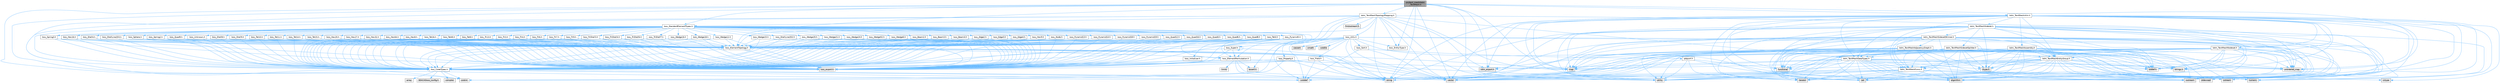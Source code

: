 digraph "src/text_mesh/Iotm_TextMesh.h"
{
 // INTERACTIVE_SVG=YES
 // LATEX_PDF_SIZE
  bgcolor="transparent";
  edge [fontname=Helvetica,fontsize=10,labelfontname=Helvetica,labelfontsize=10];
  node [fontname=Helvetica,fontsize=10,shape=box,height=0.2,width=0.4];
  Node1 [id="Node000001",label="src/text_mesh/Iotm\l_TextMesh.h",height=0.2,width=0.4,color="gray40", fillcolor="grey60", style="filled", fontcolor="black",tooltip=" "];
  Node1 -> Node2 [id="edge1_Node000001_Node000002",color="steelblue1",style="solid",tooltip=" "];
  Node2 [id="Node000002",label="iotm_export.h",height=0.2,width=0.4,color="grey60", fillcolor="#E0E0E0", style="filled",tooltip=" "];
  Node1 -> Node3 [id="edge2_Node000001_Node000003",color="steelblue1",style="solid",tooltip=" "];
  Node3 [id="Node000003",label="Ioss_CodeTypes.h",height=0.2,width=0.4,color="grey40", fillcolor="white", style="filled",URL="$Ioss__CodeTypes_8h.html",tooltip=" "];
  Node3 -> Node4 [id="edge3_Node000003_Node000004",color="steelblue1",style="solid",tooltip=" "];
  Node4 [id="Node000004",label="array",height=0.2,width=0.4,color="grey60", fillcolor="#E0E0E0", style="filled",tooltip=" "];
  Node3 -> Node5 [id="edge4_Node000003_Node000005",color="steelblue1",style="solid",tooltip=" "];
  Node5 [id="Node000005",label="cstddef",height=0.2,width=0.4,color="grey60", fillcolor="#E0E0E0", style="filled",tooltip=" "];
  Node3 -> Node6 [id="edge5_Node000003_Node000006",color="steelblue1",style="solid",tooltip=" "];
  Node6 [id="Node000006",label="cstdint",height=0.2,width=0.4,color="grey60", fillcolor="#E0E0E0", style="filled",tooltip=" "];
  Node3 -> Node7 [id="edge6_Node000003_Node000007",color="steelblue1",style="solid",tooltip=" "];
  Node7 [id="Node000007",label="string",height=0.2,width=0.4,color="grey60", fillcolor="#E0E0E0", style="filled",tooltip=" "];
  Node3 -> Node8 [id="edge7_Node000003_Node000008",color="steelblue1",style="solid",tooltip=" "];
  Node8 [id="Node000008",label="vector",height=0.2,width=0.4,color="grey60", fillcolor="#E0E0E0", style="filled",tooltip=" "];
  Node3 -> Node9 [id="edge8_Node000003_Node000009",color="steelblue1",style="solid",tooltip=" "];
  Node9 [id="Node000009",label="SEACASIoss_config.h",height=0.2,width=0.4,color="grey60", fillcolor="#E0E0E0", style="filled",tooltip=" "];
  Node3 -> Node10 [id="edge9_Node000003_Node000010",color="steelblue1",style="solid",tooltip=" "];
  Node10 [id="Node000010",label="complex",height=0.2,width=0.4,color="grey60", fillcolor="#E0E0E0", style="filled",tooltip=" "];
  Node1 -> Node11 [id="edge10_Node000001_Node000011",color="steelblue1",style="solid",tooltip=" "];
  Node11 [id="Node000011",label="Ioss_EntityType.h",height=0.2,width=0.4,color="grey40", fillcolor="white", style="filled",URL="$Ioss__EntityType_8h.html",tooltip=" "];
  Node1 -> Node5 [id="edge11_Node000001_Node000005",color="steelblue1",style="solid",tooltip=" "];
  Node1 -> Node6 [id="edge12_Node000001_Node000006",color="steelblue1",style="solid",tooltip=" "];
  Node1 -> Node12 [id="edge13_Node000001_Node000012",color="steelblue1",style="solid",tooltip=" "];
  Node12 [id="Node000012",label="map",height=0.2,width=0.4,color="grey60", fillcolor="#E0E0E0", style="filled",tooltip=" "];
  Node1 -> Node7 [id="edge14_Node000001_Node000007",color="steelblue1",style="solid",tooltip=" "];
  Node1 -> Node13 [id="edge15_Node000001_Node000013",color="steelblue1",style="solid",tooltip=" "];
  Node13 [id="Node000013",label="unordered_map",height=0.2,width=0.4,color="grey60", fillcolor="#E0E0E0", style="filled",tooltip=" "];
  Node1 -> Node14 [id="edge16_Node000001_Node000014",color="steelblue1",style="solid",tooltip=" "];
  Node14 [id="Node000014",label="utility",height=0.2,width=0.4,color="grey60", fillcolor="#E0E0E0", style="filled",tooltip=" "];
  Node1 -> Node8 [id="edge17_Node000001_Node000008",color="steelblue1",style="solid",tooltip=" "];
  Node1 -> Node15 [id="edge18_Node000001_Node000015",color="steelblue1",style="solid",tooltip=" "];
  Node15 [id="Node000015",label="Ioss_ElementTopology.h",height=0.2,width=0.4,color="grey40", fillcolor="white", style="filled",URL="$Ioss__ElementTopology_8h.html",tooltip=" "];
  Node15 -> Node16 [id="edge19_Node000015_Node000016",color="steelblue1",style="solid",tooltip=" "];
  Node16 [id="Node000016",label="ioss_export.h",height=0.2,width=0.4,color="grey60", fillcolor="#E0E0E0", style="filled",tooltip=" "];
  Node15 -> Node3 [id="edge20_Node000015_Node000003",color="steelblue1",style="solid",tooltip=" "];
  Node15 -> Node17 [id="edge21_Node000015_Node000017",color="steelblue1",style="solid",tooltip=" "];
  Node17 [id="Node000017",label="Ioss_ElementPermutation.h",height=0.2,width=0.4,color="grey40", fillcolor="white", style="filled",URL="$Ioss__ElementPermutation_8h.html",tooltip=" "];
  Node17 -> Node16 [id="edge22_Node000017_Node000016",color="steelblue1",style="solid",tooltip=" "];
  Node17 -> Node3 [id="edge23_Node000017_Node000003",color="steelblue1",style="solid",tooltip=" "];
  Node17 -> Node18 [id="edge24_Node000017_Node000018",color="steelblue1",style="solid",tooltip=" "];
  Node18 [id="Node000018",label="assert.h",height=0.2,width=0.4,color="grey60", fillcolor="#E0E0E0", style="filled",tooltip=" "];
  Node17 -> Node19 [id="edge25_Node000017_Node000019",color="steelblue1",style="solid",tooltip=" "];
  Node19 [id="Node000019",label="limits",height=0.2,width=0.4,color="grey60", fillcolor="#E0E0E0", style="filled",tooltip=" "];
  Node17 -> Node12 [id="edge26_Node000017_Node000012",color="steelblue1",style="solid",tooltip=" "];
  Node17 -> Node7 [id="edge27_Node000017_Node000007",color="steelblue1",style="solid",tooltip=" "];
  Node17 -> Node8 [id="edge28_Node000017_Node000008",color="steelblue1",style="solid",tooltip=" "];
  Node15 -> Node12 [id="edge29_Node000015_Node000012",color="steelblue1",style="solid",tooltip=" "];
  Node15 -> Node20 [id="edge30_Node000015_Node000020",color="steelblue1",style="solid",tooltip=" "];
  Node20 [id="Node000020",label="set",height=0.2,width=0.4,color="grey60", fillcolor="#E0E0E0", style="filled",tooltip=" "];
  Node15 -> Node7 [id="edge31_Node000015_Node000007",color="steelblue1",style="solid",tooltip=" "];
  Node15 -> Node8 [id="edge32_Node000015_Node000008",color="steelblue1",style="solid",tooltip=" "];
  Node1 -> Node21 [id="edge33_Node000001_Node000021",color="steelblue1",style="solid",tooltip=" "];
  Node21 [id="Node000021",label="Ioss_StandardElementTypes.h",height=0.2,width=0.4,color="grey40", fillcolor="white", style="filled",URL="$Ioss__StandardElementTypes_8h.html",tooltip=" "];
  Node21 -> Node22 [id="edge34_Node000021_Node000022",color="steelblue1",style="solid",tooltip=" "];
  Node22 [id="Node000022",label="Ioss_Beam2.h",height=0.2,width=0.4,color="grey40", fillcolor="white", style="filled",URL="$Ioss__Beam2_8h.html",tooltip=" "];
  Node22 -> Node16 [id="edge35_Node000022_Node000016",color="steelblue1",style="solid",tooltip=" "];
  Node22 -> Node3 [id="edge36_Node000022_Node000003",color="steelblue1",style="solid",tooltip=" "];
  Node22 -> Node15 [id="edge37_Node000022_Node000015",color="steelblue1",style="solid",tooltip=" "];
  Node21 -> Node23 [id="edge38_Node000021_Node000023",color="steelblue1",style="solid",tooltip=" "];
  Node23 [id="Node000023",label="Ioss_Beam3.h",height=0.2,width=0.4,color="grey40", fillcolor="white", style="filled",URL="$Ioss__Beam3_8h.html",tooltip=" "];
  Node23 -> Node16 [id="edge39_Node000023_Node000016",color="steelblue1",style="solid",tooltip=" "];
  Node23 -> Node3 [id="edge40_Node000023_Node000003",color="steelblue1",style="solid",tooltip=" "];
  Node23 -> Node15 [id="edge41_Node000023_Node000015",color="steelblue1",style="solid",tooltip=" "];
  Node21 -> Node24 [id="edge42_Node000021_Node000024",color="steelblue1",style="solid",tooltip=" "];
  Node24 [id="Node000024",label="Ioss_Beam4.h",height=0.2,width=0.4,color="grey40", fillcolor="white", style="filled",URL="$Ioss__Beam4_8h.html",tooltip=" "];
  Node24 -> Node16 [id="edge43_Node000024_Node000016",color="steelblue1",style="solid",tooltip=" "];
  Node24 -> Node3 [id="edge44_Node000024_Node000003",color="steelblue1",style="solid",tooltip=" "];
  Node24 -> Node15 [id="edge45_Node000024_Node000015",color="steelblue1",style="solid",tooltip=" "];
  Node21 -> Node25 [id="edge46_Node000021_Node000025",color="steelblue1",style="solid",tooltip=" "];
  Node25 [id="Node000025",label="Ioss_Edge2.h",height=0.2,width=0.4,color="grey40", fillcolor="white", style="filled",URL="$Ioss__Edge2_8h.html",tooltip=" "];
  Node25 -> Node16 [id="edge47_Node000025_Node000016",color="steelblue1",style="solid",tooltip=" "];
  Node25 -> Node3 [id="edge48_Node000025_Node000003",color="steelblue1",style="solid",tooltip=" "];
  Node25 -> Node15 [id="edge49_Node000025_Node000015",color="steelblue1",style="solid",tooltip=" "];
  Node21 -> Node26 [id="edge50_Node000021_Node000026",color="steelblue1",style="solid",tooltip=" "];
  Node26 [id="Node000026",label="Ioss_Edge3.h",height=0.2,width=0.4,color="grey40", fillcolor="white", style="filled",URL="$Ioss__Edge3_8h.html",tooltip=" "];
  Node26 -> Node16 [id="edge51_Node000026_Node000016",color="steelblue1",style="solid",tooltip=" "];
  Node26 -> Node3 [id="edge52_Node000026_Node000003",color="steelblue1",style="solid",tooltip=" "];
  Node26 -> Node15 [id="edge53_Node000026_Node000015",color="steelblue1",style="solid",tooltip=" "];
  Node21 -> Node27 [id="edge54_Node000021_Node000027",color="steelblue1",style="solid",tooltip=" "];
  Node27 [id="Node000027",label="Ioss_Edge4.h",height=0.2,width=0.4,color="grey40", fillcolor="white", style="filled",URL="$Ioss__Edge4_8h.html",tooltip=" "];
  Node27 -> Node16 [id="edge55_Node000027_Node000016",color="steelblue1",style="solid",tooltip=" "];
  Node27 -> Node3 [id="edge56_Node000027_Node000003",color="steelblue1",style="solid",tooltip=" "];
  Node27 -> Node15 [id="edge57_Node000027_Node000015",color="steelblue1",style="solid",tooltip=" "];
  Node21 -> Node28 [id="edge58_Node000021_Node000028",color="steelblue1",style="solid",tooltip=" "];
  Node28 [id="Node000028",label="Ioss_Hex16.h",height=0.2,width=0.4,color="grey40", fillcolor="white", style="filled",URL="$Ioss__Hex16_8h.html",tooltip=" "];
  Node28 -> Node16 [id="edge59_Node000028_Node000016",color="steelblue1",style="solid",tooltip=" "];
  Node28 -> Node3 [id="edge60_Node000028_Node000003",color="steelblue1",style="solid",tooltip=" "];
  Node28 -> Node15 [id="edge61_Node000028_Node000015",color="steelblue1",style="solid",tooltip=" "];
  Node21 -> Node29 [id="edge62_Node000021_Node000029",color="steelblue1",style="solid",tooltip=" "];
  Node29 [id="Node000029",label="Ioss_Hex20.h",height=0.2,width=0.4,color="grey40", fillcolor="white", style="filled",URL="$Ioss__Hex20_8h.html",tooltip=" "];
  Node29 -> Node16 [id="edge63_Node000029_Node000016",color="steelblue1",style="solid",tooltip=" "];
  Node29 -> Node3 [id="edge64_Node000029_Node000003",color="steelblue1",style="solid",tooltip=" "];
  Node29 -> Node15 [id="edge65_Node000029_Node000015",color="steelblue1",style="solid",tooltip=" "];
  Node21 -> Node30 [id="edge66_Node000021_Node000030",color="steelblue1",style="solid",tooltip=" "];
  Node30 [id="Node000030",label="Ioss_Hex27.h",height=0.2,width=0.4,color="grey40", fillcolor="white", style="filled",URL="$Ioss__Hex27_8h.html",tooltip=" "];
  Node30 -> Node16 [id="edge67_Node000030_Node000016",color="steelblue1",style="solid",tooltip=" "];
  Node30 -> Node3 [id="edge68_Node000030_Node000003",color="steelblue1",style="solid",tooltip=" "];
  Node30 -> Node15 [id="edge69_Node000030_Node000015",color="steelblue1",style="solid",tooltip=" "];
  Node21 -> Node31 [id="edge70_Node000021_Node000031",color="steelblue1",style="solid",tooltip=" "];
  Node31 [id="Node000031",label="Ioss_Hex32.h",height=0.2,width=0.4,color="grey40", fillcolor="white", style="filled",URL="$Ioss__Hex32_8h.html",tooltip=" "];
  Node31 -> Node16 [id="edge71_Node000031_Node000016",color="steelblue1",style="solid",tooltip=" "];
  Node31 -> Node3 [id="edge72_Node000031_Node000003",color="steelblue1",style="solid",tooltip=" "];
  Node31 -> Node15 [id="edge73_Node000031_Node000015",color="steelblue1",style="solid",tooltip=" "];
  Node21 -> Node32 [id="edge74_Node000021_Node000032",color="steelblue1",style="solid",tooltip=" "];
  Node32 [id="Node000032",label="Ioss_Hex64.h",height=0.2,width=0.4,color="grey40", fillcolor="white", style="filled",URL="$Ioss__Hex64_8h.html",tooltip=" "];
  Node32 -> Node16 [id="edge75_Node000032_Node000016",color="steelblue1",style="solid",tooltip=" "];
  Node32 -> Node3 [id="edge76_Node000032_Node000003",color="steelblue1",style="solid",tooltip=" "];
  Node32 -> Node15 [id="edge77_Node000032_Node000015",color="steelblue1",style="solid",tooltip=" "];
  Node21 -> Node33 [id="edge78_Node000021_Node000033",color="steelblue1",style="solid",tooltip=" "];
  Node33 [id="Node000033",label="Ioss_Hex8.h",height=0.2,width=0.4,color="grey40", fillcolor="white", style="filled",URL="$Ioss__Hex8_8h.html",tooltip=" "];
  Node33 -> Node16 [id="edge79_Node000033_Node000016",color="steelblue1",style="solid",tooltip=" "];
  Node33 -> Node3 [id="edge80_Node000033_Node000003",color="steelblue1",style="solid",tooltip=" "];
  Node33 -> Node15 [id="edge81_Node000033_Node000015",color="steelblue1",style="solid",tooltip=" "];
  Node21 -> Node34 [id="edge82_Node000021_Node000034",color="steelblue1",style="solid",tooltip=" "];
  Node34 [id="Node000034",label="Ioss_Hex9.h",height=0.2,width=0.4,color="grey40", fillcolor="white", style="filled",URL="$Ioss__Hex9_8h.html",tooltip=" "];
  Node34 -> Node16 [id="edge83_Node000034_Node000016",color="steelblue1",style="solid",tooltip=" "];
  Node34 -> Node3 [id="edge84_Node000034_Node000003",color="steelblue1",style="solid",tooltip=" "];
  Node34 -> Node15 [id="edge85_Node000034_Node000015",color="steelblue1",style="solid",tooltip=" "];
  Node21 -> Node35 [id="edge86_Node000021_Node000035",color="steelblue1",style="solid",tooltip=" "];
  Node35 [id="Node000035",label="Ioss_Initializer.h",height=0.2,width=0.4,color="grey40", fillcolor="white", style="filled",URL="$Ioss__Initializer_8h.html",tooltip=" "];
  Node35 -> Node16 [id="edge87_Node000035_Node000016",color="steelblue1",style="solid",tooltip=" "];
  Node21 -> Node36 [id="edge88_Node000021_Node000036",color="steelblue1",style="solid",tooltip=" "];
  Node36 [id="Node000036",label="Ioss_Node.h",height=0.2,width=0.4,color="grey40", fillcolor="white", style="filled",URL="$Ioss__Node_8h.html",tooltip=" "];
  Node36 -> Node16 [id="edge89_Node000036_Node000016",color="steelblue1",style="solid",tooltip=" "];
  Node36 -> Node3 [id="edge90_Node000036_Node000003",color="steelblue1",style="solid",tooltip=" "];
  Node36 -> Node15 [id="edge91_Node000036_Node000015",color="steelblue1",style="solid",tooltip=" "];
  Node21 -> Node37 [id="edge92_Node000021_Node000037",color="steelblue1",style="solid",tooltip=" "];
  Node37 [id="Node000037",label="Ioss_Pyramid13.h",height=0.2,width=0.4,color="grey40", fillcolor="white", style="filled",URL="$Ioss__Pyramid13_8h.html",tooltip=" "];
  Node37 -> Node16 [id="edge93_Node000037_Node000016",color="steelblue1",style="solid",tooltip=" "];
  Node37 -> Node3 [id="edge94_Node000037_Node000003",color="steelblue1",style="solid",tooltip=" "];
  Node37 -> Node15 [id="edge95_Node000037_Node000015",color="steelblue1",style="solid",tooltip=" "];
  Node21 -> Node38 [id="edge96_Node000021_Node000038",color="steelblue1",style="solid",tooltip=" "];
  Node38 [id="Node000038",label="Ioss_Pyramid14.h",height=0.2,width=0.4,color="grey40", fillcolor="white", style="filled",URL="$Ioss__Pyramid14_8h.html",tooltip=" "];
  Node38 -> Node16 [id="edge97_Node000038_Node000016",color="steelblue1",style="solid",tooltip=" "];
  Node38 -> Node3 [id="edge98_Node000038_Node000003",color="steelblue1",style="solid",tooltip=" "];
  Node38 -> Node15 [id="edge99_Node000038_Node000015",color="steelblue1",style="solid",tooltip=" "];
  Node21 -> Node39 [id="edge100_Node000021_Node000039",color="steelblue1",style="solid",tooltip=" "];
  Node39 [id="Node000039",label="Ioss_Pyramid18.h",height=0.2,width=0.4,color="grey40", fillcolor="white", style="filled",URL="$Ioss__Pyramid18_8h.html",tooltip=" "];
  Node39 -> Node16 [id="edge101_Node000039_Node000016",color="steelblue1",style="solid",tooltip=" "];
  Node39 -> Node3 [id="edge102_Node000039_Node000003",color="steelblue1",style="solid",tooltip=" "];
  Node39 -> Node15 [id="edge103_Node000039_Node000015",color="steelblue1",style="solid",tooltip=" "];
  Node21 -> Node40 [id="edge104_Node000021_Node000040",color="steelblue1",style="solid",tooltip=" "];
  Node40 [id="Node000040",label="Ioss_Pyramid19.h",height=0.2,width=0.4,color="grey40", fillcolor="white", style="filled",URL="$Ioss__Pyramid19_8h.html",tooltip=" "];
  Node40 -> Node16 [id="edge105_Node000040_Node000016",color="steelblue1",style="solid",tooltip=" "];
  Node40 -> Node3 [id="edge106_Node000040_Node000003",color="steelblue1",style="solid",tooltip=" "];
  Node40 -> Node15 [id="edge107_Node000040_Node000015",color="steelblue1",style="solid",tooltip=" "];
  Node21 -> Node41 [id="edge108_Node000021_Node000041",color="steelblue1",style="solid",tooltip=" "];
  Node41 [id="Node000041",label="Ioss_Pyramid5.h",height=0.2,width=0.4,color="grey40", fillcolor="white", style="filled",URL="$Ioss__Pyramid5_8h.html",tooltip=" "];
  Node41 -> Node16 [id="edge109_Node000041_Node000016",color="steelblue1",style="solid",tooltip=" "];
  Node41 -> Node3 [id="edge110_Node000041_Node000003",color="steelblue1",style="solid",tooltip=" "];
  Node41 -> Node17 [id="edge111_Node000041_Node000017",color="steelblue1",style="solid",tooltip=" "];
  Node41 -> Node15 [id="edge112_Node000041_Node000015",color="steelblue1",style="solid",tooltip=" "];
  Node21 -> Node42 [id="edge113_Node000021_Node000042",color="steelblue1",style="solid",tooltip=" "];
  Node42 [id="Node000042",label="Ioss_Quad12.h",height=0.2,width=0.4,color="grey40", fillcolor="white", style="filled",URL="$Ioss__Quad12_8h.html",tooltip=" "];
  Node42 -> Node16 [id="edge114_Node000042_Node000016",color="steelblue1",style="solid",tooltip=" "];
  Node42 -> Node3 [id="edge115_Node000042_Node000003",color="steelblue1",style="solid",tooltip=" "];
  Node42 -> Node15 [id="edge116_Node000042_Node000015",color="steelblue1",style="solid",tooltip=" "];
  Node21 -> Node43 [id="edge117_Node000021_Node000043",color="steelblue1",style="solid",tooltip=" "];
  Node43 [id="Node000043",label="Ioss_Quad16.h",height=0.2,width=0.4,color="grey40", fillcolor="white", style="filled",URL="$Ioss__Quad16_8h.html",tooltip=" "];
  Node43 -> Node16 [id="edge118_Node000043_Node000016",color="steelblue1",style="solid",tooltip=" "];
  Node43 -> Node3 [id="edge119_Node000043_Node000003",color="steelblue1",style="solid",tooltip=" "];
  Node43 -> Node15 [id="edge120_Node000043_Node000015",color="steelblue1",style="solid",tooltip=" "];
  Node21 -> Node44 [id="edge121_Node000021_Node000044",color="steelblue1",style="solid",tooltip=" "];
  Node44 [id="Node000044",label="Ioss_Quad4.h",height=0.2,width=0.4,color="grey40", fillcolor="white", style="filled",URL="$Ioss__Quad4_8h.html",tooltip=" "];
  Node44 -> Node16 [id="edge122_Node000044_Node000016",color="steelblue1",style="solid",tooltip=" "];
  Node44 -> Node3 [id="edge123_Node000044_Node000003",color="steelblue1",style="solid",tooltip=" "];
  Node44 -> Node15 [id="edge124_Node000044_Node000015",color="steelblue1",style="solid",tooltip=" "];
  Node21 -> Node45 [id="edge125_Node000021_Node000045",color="steelblue1",style="solid",tooltip=" "];
  Node45 [id="Node000045",label="Ioss_Quad6.h",height=0.2,width=0.4,color="grey40", fillcolor="white", style="filled",URL="$Ioss__Quad6_8h.html",tooltip=" "];
  Node45 -> Node16 [id="edge126_Node000045_Node000016",color="steelblue1",style="solid",tooltip=" "];
  Node45 -> Node3 [id="edge127_Node000045_Node000003",color="steelblue1",style="solid",tooltip=" "];
  Node45 -> Node15 [id="edge128_Node000045_Node000015",color="steelblue1",style="solid",tooltip=" "];
  Node21 -> Node46 [id="edge129_Node000021_Node000046",color="steelblue1",style="solid",tooltip=" "];
  Node46 [id="Node000046",label="Ioss_Quad8.h",height=0.2,width=0.4,color="grey40", fillcolor="white", style="filled",URL="$Ioss__Quad8_8h.html",tooltip=" "];
  Node46 -> Node16 [id="edge130_Node000046_Node000016",color="steelblue1",style="solid",tooltip=" "];
  Node46 -> Node3 [id="edge131_Node000046_Node000003",color="steelblue1",style="solid",tooltip=" "];
  Node46 -> Node15 [id="edge132_Node000046_Node000015",color="steelblue1",style="solid",tooltip=" "];
  Node21 -> Node47 [id="edge133_Node000021_Node000047",color="steelblue1",style="solid",tooltip=" "];
  Node47 [id="Node000047",label="Ioss_Quad9.h",height=0.2,width=0.4,color="grey40", fillcolor="white", style="filled",URL="$Ioss__Quad9_8h.html",tooltip=" "];
  Node47 -> Node16 [id="edge134_Node000047_Node000016",color="steelblue1",style="solid",tooltip=" "];
  Node47 -> Node3 [id="edge135_Node000047_Node000003",color="steelblue1",style="solid",tooltip=" "];
  Node47 -> Node15 [id="edge136_Node000047_Node000015",color="steelblue1",style="solid",tooltip=" "];
  Node21 -> Node48 [id="edge137_Node000021_Node000048",color="steelblue1",style="solid",tooltip=" "];
  Node48 [id="Node000048",label="Ioss_Shell4.h",height=0.2,width=0.4,color="grey40", fillcolor="white", style="filled",URL="$Ioss__Shell4_8h.html",tooltip=" "];
  Node48 -> Node16 [id="edge138_Node000048_Node000016",color="steelblue1",style="solid",tooltip=" "];
  Node48 -> Node3 [id="edge139_Node000048_Node000003",color="steelblue1",style="solid",tooltip=" "];
  Node48 -> Node15 [id="edge140_Node000048_Node000015",color="steelblue1",style="solid",tooltip=" "];
  Node21 -> Node49 [id="edge141_Node000021_Node000049",color="steelblue1",style="solid",tooltip=" "];
  Node49 [id="Node000049",label="Ioss_Shell8.h",height=0.2,width=0.4,color="grey40", fillcolor="white", style="filled",URL="$Ioss__Shell8_8h.html",tooltip=" "];
  Node49 -> Node16 [id="edge142_Node000049_Node000016",color="steelblue1",style="solid",tooltip=" "];
  Node49 -> Node3 [id="edge143_Node000049_Node000003",color="steelblue1",style="solid",tooltip=" "];
  Node49 -> Node15 [id="edge144_Node000049_Node000015",color="steelblue1",style="solid",tooltip=" "];
  Node21 -> Node50 [id="edge145_Node000021_Node000050",color="steelblue1",style="solid",tooltip=" "];
  Node50 [id="Node000050",label="Ioss_Shell9.h",height=0.2,width=0.4,color="grey40", fillcolor="white", style="filled",URL="$Ioss__Shell9_8h.html",tooltip=" "];
  Node50 -> Node16 [id="edge146_Node000050_Node000016",color="steelblue1",style="solid",tooltip=" "];
  Node50 -> Node3 [id="edge147_Node000050_Node000003",color="steelblue1",style="solid",tooltip=" "];
  Node50 -> Node15 [id="edge148_Node000050_Node000015",color="steelblue1",style="solid",tooltip=" "];
  Node21 -> Node51 [id="edge149_Node000021_Node000051",color="steelblue1",style="solid",tooltip=" "];
  Node51 [id="Node000051",label="Ioss_ShellLine2D2.h",height=0.2,width=0.4,color="grey40", fillcolor="white", style="filled",URL="$Ioss__ShellLine2D2_8h.html",tooltip=" "];
  Node51 -> Node16 [id="edge150_Node000051_Node000016",color="steelblue1",style="solid",tooltip=" "];
  Node51 -> Node3 [id="edge151_Node000051_Node000003",color="steelblue1",style="solid",tooltip=" "];
  Node51 -> Node15 [id="edge152_Node000051_Node000015",color="steelblue1",style="solid",tooltip=" "];
  Node21 -> Node52 [id="edge153_Node000021_Node000052",color="steelblue1",style="solid",tooltip=" "];
  Node52 [id="Node000052",label="Ioss_ShellLine2D3.h",height=0.2,width=0.4,color="grey40", fillcolor="white", style="filled",URL="$Ioss__ShellLine2D3_8h.html",tooltip=" "];
  Node52 -> Node16 [id="edge154_Node000052_Node000016",color="steelblue1",style="solid",tooltip=" "];
  Node52 -> Node3 [id="edge155_Node000052_Node000003",color="steelblue1",style="solid",tooltip=" "];
  Node52 -> Node15 [id="edge156_Node000052_Node000015",color="steelblue1",style="solid",tooltip=" "];
  Node21 -> Node53 [id="edge157_Node000021_Node000053",color="steelblue1",style="solid",tooltip=" "];
  Node53 [id="Node000053",label="Ioss_Sphere.h",height=0.2,width=0.4,color="grey40", fillcolor="white", style="filled",URL="$Ioss__Sphere_8h.html",tooltip=" "];
  Node53 -> Node16 [id="edge158_Node000053_Node000016",color="steelblue1",style="solid",tooltip=" "];
  Node53 -> Node3 [id="edge159_Node000053_Node000003",color="steelblue1",style="solid",tooltip=" "];
  Node53 -> Node15 [id="edge160_Node000053_Node000015",color="steelblue1",style="solid",tooltip=" "];
  Node21 -> Node54 [id="edge161_Node000021_Node000054",color="steelblue1",style="solid",tooltip=" "];
  Node54 [id="Node000054",label="Ioss_Spring2.h",height=0.2,width=0.4,color="grey40", fillcolor="white", style="filled",URL="$Ioss__Spring2_8h.html",tooltip=" "];
  Node54 -> Node16 [id="edge162_Node000054_Node000016",color="steelblue1",style="solid",tooltip=" "];
  Node54 -> Node3 [id="edge163_Node000054_Node000003",color="steelblue1",style="solid",tooltip=" "];
  Node54 -> Node15 [id="edge164_Node000054_Node000015",color="steelblue1",style="solid",tooltip=" "];
  Node21 -> Node55 [id="edge165_Node000021_Node000055",color="steelblue1",style="solid",tooltip=" "];
  Node55 [id="Node000055",label="Ioss_Spring3.h",height=0.2,width=0.4,color="grey40", fillcolor="white", style="filled",URL="$Ioss__Spring3_8h.html",tooltip=" "];
  Node55 -> Node16 [id="edge166_Node000055_Node000016",color="steelblue1",style="solid",tooltip=" "];
  Node55 -> Node3 [id="edge167_Node000055_Node000003",color="steelblue1",style="solid",tooltip=" "];
  Node55 -> Node15 [id="edge168_Node000055_Node000015",color="steelblue1",style="solid",tooltip=" "];
  Node21 -> Node56 [id="edge169_Node000021_Node000056",color="steelblue1",style="solid",tooltip=" "];
  Node56 [id="Node000056",label="Ioss_Super.h",height=0.2,width=0.4,color="grey40", fillcolor="white", style="filled",URL="$Ioss__Super_8h.html",tooltip=" "];
  Node56 -> Node16 [id="edge170_Node000056_Node000016",color="steelblue1",style="solid",tooltip=" "];
  Node56 -> Node56 [id="edge171_Node000056_Node000056",color="steelblue1",style="solid",tooltip=" "];
  Node56 -> Node3 [id="edge172_Node000056_Node000003",color="steelblue1",style="solid",tooltip=" "];
  Node56 -> Node17 [id="edge173_Node000056_Node000017",color="steelblue1",style="solid",tooltip=" "];
  Node56 -> Node7 [id="edge174_Node000056_Node000007",color="steelblue1",style="solid",tooltip=" "];
  Node21 -> Node57 [id="edge175_Node000021_Node000057",color="steelblue1",style="solid",tooltip=" "];
  Node57 [id="Node000057",label="Ioss_Tet10.h",height=0.2,width=0.4,color="grey40", fillcolor="white", style="filled",URL="$Ioss__Tet10_8h.html",tooltip=" "];
  Node57 -> Node16 [id="edge176_Node000057_Node000016",color="steelblue1",style="solid",tooltip=" "];
  Node57 -> Node3 [id="edge177_Node000057_Node000003",color="steelblue1",style="solid",tooltip=" "];
  Node57 -> Node15 [id="edge178_Node000057_Node000015",color="steelblue1",style="solid",tooltip=" "];
  Node21 -> Node58 [id="edge179_Node000021_Node000058",color="steelblue1",style="solid",tooltip=" "];
  Node58 [id="Node000058",label="Ioss_Tet11.h",height=0.2,width=0.4,color="grey40", fillcolor="white", style="filled",URL="$Ioss__Tet11_8h.html",tooltip=" "];
  Node58 -> Node16 [id="edge180_Node000058_Node000016",color="steelblue1",style="solid",tooltip=" "];
  Node58 -> Node3 [id="edge181_Node000058_Node000003",color="steelblue1",style="solid",tooltip=" "];
  Node58 -> Node15 [id="edge182_Node000058_Node000015",color="steelblue1",style="solid",tooltip=" "];
  Node21 -> Node59 [id="edge183_Node000021_Node000059",color="steelblue1",style="solid",tooltip=" "];
  Node59 [id="Node000059",label="Ioss_Tet14.h",height=0.2,width=0.4,color="grey40", fillcolor="white", style="filled",URL="$Ioss__Tet14_8h.html",tooltip=" "];
  Node59 -> Node16 [id="edge184_Node000059_Node000016",color="steelblue1",style="solid",tooltip=" "];
  Node59 -> Node3 [id="edge185_Node000059_Node000003",color="steelblue1",style="solid",tooltip=" "];
  Node59 -> Node15 [id="edge186_Node000059_Node000015",color="steelblue1",style="solid",tooltip=" "];
  Node21 -> Node60 [id="edge187_Node000021_Node000060",color="steelblue1",style="solid",tooltip=" "];
  Node60 [id="Node000060",label="Ioss_Tet15.h",height=0.2,width=0.4,color="grey40", fillcolor="white", style="filled",URL="$Ioss__Tet15_8h.html",tooltip=" "];
  Node60 -> Node16 [id="edge188_Node000060_Node000016",color="steelblue1",style="solid",tooltip=" "];
  Node60 -> Node3 [id="edge189_Node000060_Node000003",color="steelblue1",style="solid",tooltip=" "];
  Node60 -> Node15 [id="edge190_Node000060_Node000015",color="steelblue1",style="solid",tooltip=" "];
  Node21 -> Node61 [id="edge191_Node000021_Node000061",color="steelblue1",style="solid",tooltip=" "];
  Node61 [id="Node000061",label="Ioss_Tet16.h",height=0.2,width=0.4,color="grey40", fillcolor="white", style="filled",URL="$Ioss__Tet16_8h.html",tooltip=" "];
  Node61 -> Node16 [id="edge192_Node000061_Node000016",color="steelblue1",style="solid",tooltip=" "];
  Node61 -> Node3 [id="edge193_Node000061_Node000003",color="steelblue1",style="solid",tooltip=" "];
  Node61 -> Node15 [id="edge194_Node000061_Node000015",color="steelblue1",style="solid",tooltip=" "];
  Node21 -> Node62 [id="edge195_Node000021_Node000062",color="steelblue1",style="solid",tooltip=" "];
  Node62 [id="Node000062",label="Ioss_Tet4.h",height=0.2,width=0.4,color="grey40", fillcolor="white", style="filled",URL="$Ioss__Tet4_8h.html",tooltip=" "];
  Node62 -> Node16 [id="edge196_Node000062_Node000016",color="steelblue1",style="solid",tooltip=" "];
  Node62 -> Node3 [id="edge197_Node000062_Node000003",color="steelblue1",style="solid",tooltip=" "];
  Node62 -> Node17 [id="edge198_Node000062_Node000017",color="steelblue1",style="solid",tooltip=" "];
  Node62 -> Node15 [id="edge199_Node000062_Node000015",color="steelblue1",style="solid",tooltip=" "];
  Node21 -> Node63 [id="edge200_Node000021_Node000063",color="steelblue1",style="solid",tooltip=" "];
  Node63 [id="Node000063",label="Ioss_Tet40.h",height=0.2,width=0.4,color="grey40", fillcolor="white", style="filled",URL="$Ioss__Tet40_8h.html",tooltip=" "];
  Node63 -> Node16 [id="edge201_Node000063_Node000016",color="steelblue1",style="solid",tooltip=" "];
  Node63 -> Node3 [id="edge202_Node000063_Node000003",color="steelblue1",style="solid",tooltip=" "];
  Node63 -> Node15 [id="edge203_Node000063_Node000015",color="steelblue1",style="solid",tooltip=" "];
  Node21 -> Node64 [id="edge204_Node000021_Node000064",color="steelblue1",style="solid",tooltip=" "];
  Node64 [id="Node000064",label="Ioss_Tet8.h",height=0.2,width=0.4,color="grey40", fillcolor="white", style="filled",URL="$Ioss__Tet8_8h.html",tooltip=" "];
  Node64 -> Node16 [id="edge205_Node000064_Node000016",color="steelblue1",style="solid",tooltip=" "];
  Node64 -> Node3 [id="edge206_Node000064_Node000003",color="steelblue1",style="solid",tooltip=" "];
  Node64 -> Node15 [id="edge207_Node000064_Node000015",color="steelblue1",style="solid",tooltip=" "];
  Node21 -> Node65 [id="edge208_Node000021_Node000065",color="steelblue1",style="solid",tooltip=" "];
  Node65 [id="Node000065",label="Ioss_Tri13.h",height=0.2,width=0.4,color="grey40", fillcolor="white", style="filled",URL="$Ioss__Tri13_8h.html",tooltip=" "];
  Node65 -> Node16 [id="edge209_Node000065_Node000016",color="steelblue1",style="solid",tooltip=" "];
  Node65 -> Node3 [id="edge210_Node000065_Node000003",color="steelblue1",style="solid",tooltip=" "];
  Node65 -> Node15 [id="edge211_Node000065_Node000015",color="steelblue1",style="solid",tooltip=" "];
  Node21 -> Node66 [id="edge212_Node000021_Node000066",color="steelblue1",style="solid",tooltip=" "];
  Node66 [id="Node000066",label="Ioss_Tri3.h",height=0.2,width=0.4,color="grey40", fillcolor="white", style="filled",URL="$Ioss__Tri3_8h.html",tooltip=" "];
  Node66 -> Node16 [id="edge213_Node000066_Node000016",color="steelblue1",style="solid",tooltip=" "];
  Node66 -> Node3 [id="edge214_Node000066_Node000003",color="steelblue1",style="solid",tooltip=" "];
  Node66 -> Node15 [id="edge215_Node000066_Node000015",color="steelblue1",style="solid",tooltip=" "];
  Node21 -> Node67 [id="edge216_Node000021_Node000067",color="steelblue1",style="solid",tooltip=" "];
  Node67 [id="Node000067",label="Ioss_Tri4.h",height=0.2,width=0.4,color="grey40", fillcolor="white", style="filled",URL="$Ioss__Tri4_8h.html",tooltip=" "];
  Node67 -> Node16 [id="edge217_Node000067_Node000016",color="steelblue1",style="solid",tooltip=" "];
  Node67 -> Node3 [id="edge218_Node000067_Node000003",color="steelblue1",style="solid",tooltip=" "];
  Node67 -> Node15 [id="edge219_Node000067_Node000015",color="steelblue1",style="solid",tooltip=" "];
  Node21 -> Node68 [id="edge220_Node000021_Node000068",color="steelblue1",style="solid",tooltip=" "];
  Node68 [id="Node000068",label="Ioss_Tri6.h",height=0.2,width=0.4,color="grey40", fillcolor="white", style="filled",URL="$Ioss__Tri6_8h.html",tooltip=" "];
  Node68 -> Node16 [id="edge221_Node000068_Node000016",color="steelblue1",style="solid",tooltip=" "];
  Node68 -> Node3 [id="edge222_Node000068_Node000003",color="steelblue1",style="solid",tooltip=" "];
  Node68 -> Node15 [id="edge223_Node000068_Node000015",color="steelblue1",style="solid",tooltip=" "];
  Node21 -> Node69 [id="edge224_Node000021_Node000069",color="steelblue1",style="solid",tooltip=" "];
  Node69 [id="Node000069",label="Ioss_Tri7.h",height=0.2,width=0.4,color="grey40", fillcolor="white", style="filled",URL="$Ioss__Tri7_8h.html",tooltip=" "];
  Node69 -> Node16 [id="edge225_Node000069_Node000016",color="steelblue1",style="solid",tooltip=" "];
  Node69 -> Node3 [id="edge226_Node000069_Node000003",color="steelblue1",style="solid",tooltip=" "];
  Node69 -> Node15 [id="edge227_Node000069_Node000015",color="steelblue1",style="solid",tooltip=" "];
  Node21 -> Node70 [id="edge228_Node000021_Node000070",color="steelblue1",style="solid",tooltip=" "];
  Node70 [id="Node000070",label="Ioss_Tri9.h",height=0.2,width=0.4,color="grey40", fillcolor="white", style="filled",URL="$Ioss__Tri9_8h.html",tooltip=" "];
  Node70 -> Node16 [id="edge229_Node000070_Node000016",color="steelblue1",style="solid",tooltip=" "];
  Node70 -> Node3 [id="edge230_Node000070_Node000003",color="steelblue1",style="solid",tooltip=" "];
  Node70 -> Node15 [id="edge231_Node000070_Node000015",color="steelblue1",style="solid",tooltip=" "];
  Node21 -> Node71 [id="edge232_Node000021_Node000071",color="steelblue1",style="solid",tooltip=" "];
  Node71 [id="Node000071",label="Ioss_TriShell3.h",height=0.2,width=0.4,color="grey40", fillcolor="white", style="filled",URL="$Ioss__TriShell3_8h.html",tooltip=" "];
  Node71 -> Node16 [id="edge233_Node000071_Node000016",color="steelblue1",style="solid",tooltip=" "];
  Node71 -> Node3 [id="edge234_Node000071_Node000003",color="steelblue1",style="solid",tooltip=" "];
  Node71 -> Node15 [id="edge235_Node000071_Node000015",color="steelblue1",style="solid",tooltip=" "];
  Node21 -> Node72 [id="edge236_Node000021_Node000072",color="steelblue1",style="solid",tooltip=" "];
  Node72 [id="Node000072",label="Ioss_TriShell4.h",height=0.2,width=0.4,color="grey40", fillcolor="white", style="filled",URL="$Ioss__TriShell4_8h.html",tooltip=" "];
  Node72 -> Node16 [id="edge237_Node000072_Node000016",color="steelblue1",style="solid",tooltip=" "];
  Node72 -> Node3 [id="edge238_Node000072_Node000003",color="steelblue1",style="solid",tooltip=" "];
  Node72 -> Node15 [id="edge239_Node000072_Node000015",color="steelblue1",style="solid",tooltip=" "];
  Node21 -> Node73 [id="edge240_Node000021_Node000073",color="steelblue1",style="solid",tooltip=" "];
  Node73 [id="Node000073",label="Ioss_TriShell6.h",height=0.2,width=0.4,color="grey40", fillcolor="white", style="filled",URL="$Ioss__TriShell6_8h.html",tooltip=" "];
  Node73 -> Node16 [id="edge241_Node000073_Node000016",color="steelblue1",style="solid",tooltip=" "];
  Node73 -> Node3 [id="edge242_Node000073_Node000003",color="steelblue1",style="solid",tooltip=" "];
  Node73 -> Node15 [id="edge243_Node000073_Node000015",color="steelblue1",style="solid",tooltip=" "];
  Node21 -> Node74 [id="edge244_Node000021_Node000074",color="steelblue1",style="solid",tooltip=" "];
  Node74 [id="Node000074",label="Ioss_TriShell7.h",height=0.2,width=0.4,color="grey40", fillcolor="white", style="filled",URL="$Ioss__TriShell7_8h.html",tooltip=" "];
  Node74 -> Node16 [id="edge245_Node000074_Node000016",color="steelblue1",style="solid",tooltip=" "];
  Node74 -> Node3 [id="edge246_Node000074_Node000003",color="steelblue1",style="solid",tooltip=" "];
  Node74 -> Node15 [id="edge247_Node000074_Node000015",color="steelblue1",style="solid",tooltip=" "];
  Node21 -> Node75 [id="edge248_Node000021_Node000075",color="steelblue1",style="solid",tooltip=" "];
  Node75 [id="Node000075",label="Ioss_Unknown.h",height=0.2,width=0.4,color="grey40", fillcolor="white", style="filled",URL="$Ioss__Unknown_8h.html",tooltip=" "];
  Node75 -> Node16 [id="edge249_Node000075_Node000016",color="steelblue1",style="solid",tooltip=" "];
  Node75 -> Node3 [id="edge250_Node000075_Node000003",color="steelblue1",style="solid",tooltip=" "];
  Node75 -> Node15 [id="edge251_Node000075_Node000015",color="steelblue1",style="solid",tooltip=" "];
  Node21 -> Node76 [id="edge252_Node000021_Node000076",color="steelblue1",style="solid",tooltip=" "];
  Node76 [id="Node000076",label="Ioss_Wedge12.h",height=0.2,width=0.4,color="grey40", fillcolor="white", style="filled",URL="$Ioss__Wedge12_8h.html",tooltip=" "];
  Node76 -> Node16 [id="edge253_Node000076_Node000016",color="steelblue1",style="solid",tooltip=" "];
  Node76 -> Node3 [id="edge254_Node000076_Node000003",color="steelblue1",style="solid",tooltip=" "];
  Node76 -> Node15 [id="edge255_Node000076_Node000015",color="steelblue1",style="solid",tooltip=" "];
  Node21 -> Node77 [id="edge256_Node000021_Node000077",color="steelblue1",style="solid",tooltip=" "];
  Node77 [id="Node000077",label="Ioss_Wedge15.h",height=0.2,width=0.4,color="grey40", fillcolor="white", style="filled",URL="$Ioss__Wedge15_8h.html",tooltip=" "];
  Node77 -> Node16 [id="edge257_Node000077_Node000016",color="steelblue1",style="solid",tooltip=" "];
  Node77 -> Node3 [id="edge258_Node000077_Node000003",color="steelblue1",style="solid",tooltip=" "];
  Node77 -> Node15 [id="edge259_Node000077_Node000015",color="steelblue1",style="solid",tooltip=" "];
  Node21 -> Node78 [id="edge260_Node000021_Node000078",color="steelblue1",style="solid",tooltip=" "];
  Node78 [id="Node000078",label="Ioss_Wedge16.h",height=0.2,width=0.4,color="grey40", fillcolor="white", style="filled",URL="$Ioss__Wedge16_8h.html",tooltip=" "];
  Node78 -> Node16 [id="edge261_Node000078_Node000016",color="steelblue1",style="solid",tooltip=" "];
  Node78 -> Node3 [id="edge262_Node000078_Node000003",color="steelblue1",style="solid",tooltip=" "];
  Node78 -> Node15 [id="edge263_Node000078_Node000015",color="steelblue1",style="solid",tooltip=" "];
  Node21 -> Node79 [id="edge264_Node000021_Node000079",color="steelblue1",style="solid",tooltip=" "];
  Node79 [id="Node000079",label="Ioss_Wedge18.h",height=0.2,width=0.4,color="grey40", fillcolor="white", style="filled",URL="$Ioss__Wedge18_8h.html",tooltip=" "];
  Node79 -> Node16 [id="edge265_Node000079_Node000016",color="steelblue1",style="solid",tooltip=" "];
  Node79 -> Node3 [id="edge266_Node000079_Node000003",color="steelblue1",style="solid",tooltip=" "];
  Node79 -> Node15 [id="edge267_Node000079_Node000015",color="steelblue1",style="solid",tooltip=" "];
  Node21 -> Node80 [id="edge268_Node000021_Node000080",color="steelblue1",style="solid",tooltip=" "];
  Node80 [id="Node000080",label="Ioss_Wedge20.h",height=0.2,width=0.4,color="grey40", fillcolor="white", style="filled",URL="$Ioss__Wedge20_8h.html",tooltip=" "];
  Node80 -> Node16 [id="edge269_Node000080_Node000016",color="steelblue1",style="solid",tooltip=" "];
  Node80 -> Node3 [id="edge270_Node000080_Node000003",color="steelblue1",style="solid",tooltip=" "];
  Node80 -> Node15 [id="edge271_Node000080_Node000015",color="steelblue1",style="solid",tooltip=" "];
  Node21 -> Node81 [id="edge272_Node000021_Node000081",color="steelblue1",style="solid",tooltip=" "];
  Node81 [id="Node000081",label="Ioss_Wedge21.h",height=0.2,width=0.4,color="grey40", fillcolor="white", style="filled",URL="$Ioss__Wedge21_8h.html",tooltip=" "];
  Node81 -> Node16 [id="edge273_Node000081_Node000016",color="steelblue1",style="solid",tooltip=" "];
  Node81 -> Node3 [id="edge274_Node000081_Node000003",color="steelblue1",style="solid",tooltip=" "];
  Node81 -> Node15 [id="edge275_Node000081_Node000015",color="steelblue1",style="solid",tooltip=" "];
  Node21 -> Node82 [id="edge276_Node000021_Node000082",color="steelblue1",style="solid",tooltip=" "];
  Node82 [id="Node000082",label="Ioss_Wedge24.h",height=0.2,width=0.4,color="grey40", fillcolor="white", style="filled",URL="$Ioss__Wedge24_8h.html",tooltip=" "];
  Node82 -> Node16 [id="edge277_Node000082_Node000016",color="steelblue1",style="solid",tooltip=" "];
  Node82 -> Node3 [id="edge278_Node000082_Node000003",color="steelblue1",style="solid",tooltip=" "];
  Node82 -> Node15 [id="edge279_Node000082_Node000015",color="steelblue1",style="solid",tooltip=" "];
  Node21 -> Node83 [id="edge280_Node000021_Node000083",color="steelblue1",style="solid",tooltip=" "];
  Node83 [id="Node000083",label="Ioss_Wedge52.h",height=0.2,width=0.4,color="grey40", fillcolor="white", style="filled",URL="$Ioss__Wedge52_8h.html",tooltip=" "];
  Node83 -> Node16 [id="edge281_Node000083_Node000016",color="steelblue1",style="solid",tooltip=" "];
  Node83 -> Node3 [id="edge282_Node000083_Node000003",color="steelblue1",style="solid",tooltip=" "];
  Node83 -> Node15 [id="edge283_Node000083_Node000015",color="steelblue1",style="solid",tooltip=" "];
  Node21 -> Node84 [id="edge284_Node000021_Node000084",color="steelblue1",style="solid",tooltip=" "];
  Node84 [id="Node000084",label="Ioss_Wedge6.h",height=0.2,width=0.4,color="grey40", fillcolor="white", style="filled",URL="$Ioss__Wedge6_8h.html",tooltip=" "];
  Node84 -> Node16 [id="edge285_Node000084_Node000016",color="steelblue1",style="solid",tooltip=" "];
  Node84 -> Node3 [id="edge286_Node000084_Node000003",color="steelblue1",style="solid",tooltip=" "];
  Node84 -> Node15 [id="edge287_Node000084_Node000015",color="steelblue1",style="solid",tooltip=" "];
  Node1 -> Node85 [id="edge288_Node000001_Node000085",color="steelblue1",style="solid",tooltip=" "];
  Node85 [id="Node000085",label="Iotm_TextMeshTopologyMapping.h",height=0.2,width=0.4,color="grey40", fillcolor="white", style="filled",URL="$Iotm__TextMeshTopologyMapping_8h.html",tooltip=" "];
  Node85 -> Node2 [id="edge289_Node000085_Node000002",color="steelblue1",style="solid",tooltip=" "];
  Node85 -> Node3 [id="edge290_Node000085_Node000003",color="steelblue1",style="solid",tooltip=" "];
  Node85 -> Node11 [id="edge291_Node000085_Node000011",color="steelblue1",style="solid",tooltip=" "];
  Node85 -> Node5 [id="edge292_Node000085_Node000005",color="steelblue1",style="solid",tooltip=" "];
  Node85 -> Node6 [id="edge293_Node000085_Node000006",color="steelblue1",style="solid",tooltip=" "];
  Node85 -> Node12 [id="edge294_Node000085_Node000012",color="steelblue1",style="solid",tooltip=" "];
  Node85 -> Node7 [id="edge295_Node000085_Node000007",color="steelblue1",style="solid",tooltip=" "];
  Node85 -> Node13 [id="edge296_Node000085_Node000013",color="steelblue1",style="solid",tooltip=" "];
  Node85 -> Node14 [id="edge297_Node000085_Node000014",color="steelblue1",style="solid",tooltip=" "];
  Node85 -> Node8 [id="edge298_Node000085_Node000008",color="steelblue1",style="solid",tooltip=" "];
  Node85 -> Node18 [id="edge299_Node000085_Node000018",color="steelblue1",style="solid",tooltip=" "];
  Node85 -> Node86 [id="edge300_Node000085_Node000086",color="steelblue1",style="solid",tooltip=" "];
  Node86 [id="Node000086",label="fmt/ostream.h",height=0.2,width=0.4,color="grey60", fillcolor="#E0E0E0", style="filled",tooltip=" "];
  Node85 -> Node17 [id="edge301_Node000085_Node000017",color="steelblue1",style="solid",tooltip=" "];
  Node85 -> Node15 [id="edge302_Node000085_Node000015",color="steelblue1",style="solid",tooltip=" "];
  Node85 -> Node21 [id="edge303_Node000085_Node000021",color="steelblue1",style="solid",tooltip=" "];
  Node85 -> Node87 [id="edge304_Node000085_Node000087",color="steelblue1",style="solid",tooltip=" "];
  Node87 [id="Node000087",label="Ioss_Utils.h",height=0.2,width=0.4,color="grey40", fillcolor="white", style="filled",URL="$Ioss__Utils_8h.html",tooltip=" "];
  Node87 -> Node16 [id="edge305_Node000087_Node000016",color="steelblue1",style="solid",tooltip=" "];
  Node87 -> Node3 [id="edge306_Node000087_Node000003",color="steelblue1",style="solid",tooltip=" "];
  Node87 -> Node15 [id="edge307_Node000087_Node000015",color="steelblue1",style="solid",tooltip=" "];
  Node87 -> Node11 [id="edge308_Node000087_Node000011",color="steelblue1",style="solid",tooltip=" "];
  Node87 -> Node88 [id="edge309_Node000087_Node000088",color="steelblue1",style="solid",tooltip=" "];
  Node88 [id="Node000088",label="Ioss_Field.h",height=0.2,width=0.4,color="grey40", fillcolor="white", style="filled",URL="$Ioss__Field_8h.html",tooltip=" "];
  Node88 -> Node16 [id="edge310_Node000088_Node000016",color="steelblue1",style="solid",tooltip=" "];
  Node88 -> Node3 [id="edge311_Node000088_Node000003",color="steelblue1",style="solid",tooltip=" "];
  Node88 -> Node5 [id="edge312_Node000088_Node000005",color="steelblue1",style="solid",tooltip=" "];
  Node88 -> Node7 [id="edge313_Node000088_Node000007",color="steelblue1",style="solid",tooltip=" "];
  Node88 -> Node8 [id="edge314_Node000088_Node000008",color="steelblue1",style="solid",tooltip=" "];
  Node87 -> Node89 [id="edge315_Node000087_Node000089",color="steelblue1",style="solid",tooltip=" "];
  Node89 [id="Node000089",label="Ioss_Property.h",height=0.2,width=0.4,color="grey40", fillcolor="white", style="filled",URL="$Ioss__Property_8h.html",tooltip=" "];
  Node89 -> Node16 [id="edge316_Node000089_Node000016",color="steelblue1",style="solid",tooltip=" "];
  Node89 -> Node6 [id="edge317_Node000089_Node000006",color="steelblue1",style="solid",tooltip=" "];
  Node89 -> Node7 [id="edge318_Node000089_Node000007",color="steelblue1",style="solid",tooltip=" "];
  Node89 -> Node8 [id="edge319_Node000089_Node000008",color="steelblue1",style="solid",tooltip=" "];
  Node87 -> Node90 [id="edge320_Node000087_Node000090",color="steelblue1",style="solid",tooltip=" "];
  Node90 [id="Node000090",label="Ioss_Sort.h",height=0.2,width=0.4,color="grey40", fillcolor="white", style="filled",URL="$Ioss__Sort_8h.html",tooltip=" "];
  Node90 -> Node91 [id="edge321_Node000090_Node000091",color="steelblue1",style="solid",tooltip=" "];
  Node91 [id="Node000091",label="pdqsort.h",height=0.2,width=0.4,color="grey40", fillcolor="white", style="filled",URL="$pdqsort_8h.html",tooltip=" "];
  Node91 -> Node92 [id="edge322_Node000091_Node000092",color="steelblue1",style="solid",tooltip=" "];
  Node92 [id="Node000092",label="algorithm",height=0.2,width=0.4,color="grey60", fillcolor="#E0E0E0", style="filled",tooltip=" "];
  Node91 -> Node5 [id="edge323_Node000091_Node000005",color="steelblue1",style="solid",tooltip=" "];
  Node91 -> Node93 [id="edge324_Node000091_Node000093",color="steelblue1",style="solid",tooltip=" "];
  Node93 [id="Node000093",label="functional",height=0.2,width=0.4,color="grey60", fillcolor="#E0E0E0", style="filled",tooltip=" "];
  Node91 -> Node94 [id="edge325_Node000091_Node000094",color="steelblue1",style="solid",tooltip=" "];
  Node94 [id="Node000094",label="iterator",height=0.2,width=0.4,color="grey60", fillcolor="#E0E0E0", style="filled",tooltip=" "];
  Node91 -> Node14 [id="edge326_Node000091_Node000014",color="steelblue1",style="solid",tooltip=" "];
  Node90 -> Node5 [id="edge327_Node000090_Node000005",color="steelblue1",style="solid",tooltip=" "];
  Node90 -> Node8 [id="edge328_Node000090_Node000008",color="steelblue1",style="solid",tooltip=" "];
  Node87 -> Node92 [id="edge329_Node000087_Node000092",color="steelblue1",style="solid",tooltip=" "];
  Node87 -> Node95 [id="edge330_Node000087_Node000095",color="steelblue1",style="solid",tooltip=" "];
  Node95 [id="Node000095",label="cassert",height=0.2,width=0.4,color="grey60", fillcolor="#E0E0E0", style="filled",tooltip=" "];
  Node87 -> Node96 [id="edge331_Node000087_Node000096",color="steelblue1",style="solid",tooltip=" "];
  Node96 [id="Node000096",label="cmath",height=0.2,width=0.4,color="grey60", fillcolor="#E0E0E0", style="filled",tooltip=" "];
  Node87 -> Node5 [id="edge332_Node000087_Node000005",color="steelblue1",style="solid",tooltip=" "];
  Node87 -> Node6 [id="edge333_Node000087_Node000006",color="steelblue1",style="solid",tooltip=" "];
  Node87 -> Node97 [id="edge334_Node000087_Node000097",color="steelblue1",style="solid",tooltip=" "];
  Node97 [id="Node000097",label="cstdlib",height=0.2,width=0.4,color="grey60", fillcolor="#E0E0E0", style="filled",tooltip=" "];
  Node87 -> Node98 [id="edge335_Node000087_Node000098",color="steelblue1",style="solid",tooltip=" "];
  Node98 [id="Node000098",label="iostream",height=0.2,width=0.4,color="grey60", fillcolor="#E0E0E0", style="filled",tooltip=" "];
  Node87 -> Node99 [id="edge336_Node000087_Node000099",color="steelblue1",style="solid",tooltip=" "];
  Node99 [id="Node000099",label="stdexcept",height=0.2,width=0.4,color="grey60", fillcolor="#E0E0E0", style="filled",tooltip=" "];
  Node87 -> Node7 [id="edge337_Node000087_Node000007",color="steelblue1",style="solid",tooltip=" "];
  Node87 -> Node8 [id="edge338_Node000087_Node000008",color="steelblue1",style="solid",tooltip=" "];
  Node85 -> Node100 [id="edge339_Node000085_Node000100",color="steelblue1",style="solid",tooltip=" "];
  Node100 [id="Node000100",label="Iotm_TextMeshDataTypes.h",height=0.2,width=0.4,color="grey40", fillcolor="white", style="filled",URL="$Iotm__TextMeshDataTypes_8h.html",tooltip=" "];
  Node100 -> Node2 [id="edge340_Node000100_Node000002",color="steelblue1",style="solid",tooltip=" "];
  Node100 -> Node101 [id="edge341_Node000100_Node000101",color="steelblue1",style="solid",tooltip=" "];
  Node101 [id="Node000101",label="ctype.h",height=0.2,width=0.4,color="grey60", fillcolor="#E0E0E0", style="filled",tooltip=" "];
  Node100 -> Node102 [id="edge342_Node000100_Node000102",color="steelblue1",style="solid",tooltip=" "];
  Node102 [id="Node000102",label="stddef.h",height=0.2,width=0.4,color="grey60", fillcolor="#E0E0E0", style="filled",tooltip=" "];
  Node100 -> Node92 [id="edge343_Node000100_Node000092",color="steelblue1",style="solid",tooltip=" "];
  Node100 -> Node94 [id="edge344_Node000100_Node000094",color="steelblue1",style="solid",tooltip=" "];
  Node100 -> Node12 [id="edge345_Node000100_Node000012",color="steelblue1",style="solid",tooltip=" "];
  Node100 -> Node20 [id="edge346_Node000100_Node000020",color="steelblue1",style="solid",tooltip=" "];
  Node100 -> Node103 [id="edge347_Node000100_Node000103",color="steelblue1",style="solid",tooltip=" "];
  Node103 [id="Node000103",label="sstream",height=0.2,width=0.4,color="grey60", fillcolor="#E0E0E0", style="filled",tooltip=" "];
  Node100 -> Node7 [id="edge348_Node000100_Node000007",color="steelblue1",style="solid",tooltip=" "];
  Node100 -> Node14 [id="edge349_Node000100_Node000014",color="steelblue1",style="solid",tooltip=" "];
  Node100 -> Node8 [id="edge350_Node000100_Node000008",color="steelblue1",style="solid",tooltip=" "];
  Node100 -> Node13 [id="edge351_Node000100_Node000013",color="steelblue1",style="solid",tooltip=" "];
  Node100 -> Node98 [id="edge352_Node000100_Node000098",color="steelblue1",style="solid",tooltip=" "];
  Node100 -> Node93 [id="edge353_Node000100_Node000093",color="steelblue1",style="solid",tooltip=" "];
  Node100 -> Node99 [id="edge354_Node000100_Node000099",color="steelblue1",style="solid",tooltip=" "];
  Node100 -> Node104 [id="edge355_Node000100_Node000104",color="steelblue1",style="solid",tooltip=" "];
  Node104 [id="Node000104",label="numeric",height=0.2,width=0.4,color="grey60", fillcolor="#E0E0E0", style="filled",tooltip=" "];
  Node100 -> Node105 [id="edge356_Node000100_Node000105",color="steelblue1",style="solid",tooltip=" "];
  Node105 [id="Node000105",label="strings.h",height=0.2,width=0.4,color="grey60", fillcolor="#E0E0E0", style="filled",tooltip=" "];
  Node100 -> Node106 [id="edge357_Node000100_Node000106",color="steelblue1",style="solid",tooltip=" "];
  Node106 [id="Node000106",label="Iotm_TextMeshFuncs.h",height=0.2,width=0.4,color="grey40", fillcolor="white", style="filled",URL="$Iotm__TextMeshFuncs_8h.html",tooltip=" "];
  Node106 -> Node107 [id="edge358_Node000106_Node000107",color="steelblue1",style="solid",tooltip=" "];
  Node107 [id="Node000107",label="cctype",height=0.2,width=0.4,color="grey60", fillcolor="#E0E0E0", style="filled",tooltip=" "];
  Node106 -> Node5 [id="edge359_Node000106_Node000005",color="steelblue1",style="solid",tooltip=" "];
  Node106 -> Node92 [id="edge360_Node000106_Node000092",color="steelblue1",style="solid",tooltip=" "];
  Node106 -> Node94 [id="edge361_Node000106_Node000094",color="steelblue1",style="solid",tooltip=" "];
  Node106 -> Node20 [id="edge362_Node000106_Node000020",color="steelblue1",style="solid",tooltip=" "];
  Node106 -> Node7 [id="edge363_Node000106_Node000007",color="steelblue1",style="solid",tooltip=" "];
  Node106 -> Node14 [id="edge364_Node000106_Node000014",color="steelblue1",style="solid",tooltip=" "];
  Node106 -> Node8 [id="edge365_Node000106_Node000008",color="steelblue1",style="solid",tooltip=" "];
  Node106 -> Node103 [id="edge366_Node000106_Node000103",color="steelblue1",style="solid",tooltip=" "];
  Node106 -> Node98 [id="edge367_Node000106_Node000098",color="steelblue1",style="solid",tooltip=" "];
  Node106 -> Node99 [id="edge368_Node000106_Node000099",color="steelblue1",style="solid",tooltip=" "];
  Node106 -> Node104 [id="edge369_Node000106_Node000104",color="steelblue1",style="solid",tooltip=" "];
  Node1 -> Node108 [id="edge370_Node000001_Node000108",color="steelblue1",style="solid",tooltip=" "];
  Node108 [id="Node000108",label="Iotm_TextMeshUtils.h",height=0.2,width=0.4,color="grey40", fillcolor="white", style="filled",URL="$Iotm__TextMeshUtils_8h.html",tooltip=" "];
  Node108 -> Node2 [id="edge371_Node000108_Node000002",color="steelblue1",style="solid",tooltip=" "];
  Node108 -> Node107 [id="edge372_Node000108_Node000107",color="steelblue1",style="solid",tooltip=" "];
  Node108 -> Node102 [id="edge373_Node000108_Node000102",color="steelblue1",style="solid",tooltip=" "];
  Node108 -> Node92 [id="edge374_Node000108_Node000092",color="steelblue1",style="solid",tooltip=" "];
  Node108 -> Node94 [id="edge375_Node000108_Node000094",color="steelblue1",style="solid",tooltip=" "];
  Node108 -> Node12 [id="edge376_Node000108_Node000012",color="steelblue1",style="solid",tooltip=" "];
  Node108 -> Node20 [id="edge377_Node000108_Node000020",color="steelblue1",style="solid",tooltip=" "];
  Node108 -> Node103 [id="edge378_Node000108_Node000103",color="steelblue1",style="solid",tooltip=" "];
  Node108 -> Node7 [id="edge379_Node000108_Node000007",color="steelblue1",style="solid",tooltip=" "];
  Node108 -> Node14 [id="edge380_Node000108_Node000014",color="steelblue1",style="solid",tooltip=" "];
  Node108 -> Node8 [id="edge381_Node000108_Node000008",color="steelblue1",style="solid",tooltip=" "];
  Node108 -> Node13 [id="edge382_Node000108_Node000013",color="steelblue1",style="solid",tooltip=" "];
  Node108 -> Node98 [id="edge383_Node000108_Node000098",color="steelblue1",style="solid",tooltip=" "];
  Node108 -> Node93 [id="edge384_Node000108_Node000093",color="steelblue1",style="solid",tooltip=" "];
  Node108 -> Node99 [id="edge385_Node000108_Node000099",color="steelblue1",style="solid",tooltip=" "];
  Node108 -> Node104 [id="edge386_Node000108_Node000104",color="steelblue1",style="solid",tooltip=" "];
  Node108 -> Node105 [id="edge387_Node000108_Node000105",color="steelblue1",style="solid",tooltip=" "];
  Node108 -> Node106 [id="edge388_Node000108_Node000106",color="steelblue1",style="solid",tooltip=" "];
  Node108 -> Node100 [id="edge389_Node000108_Node000100",color="steelblue1",style="solid",tooltip=" "];
  Node108 -> Node109 [id="edge390_Node000108_Node000109",color="steelblue1",style="solid",tooltip=" "];
  Node109 [id="Node000109",label="Iotm_TextMeshEntityGroup.h",height=0.2,width=0.4,color="grey40", fillcolor="white", style="filled",URL="$Iotm__TextMeshEntityGroup_8h.html",tooltip=" "];
  Node109 -> Node101 [id="edge391_Node000109_Node000101",color="steelblue1",style="solid",tooltip=" "];
  Node109 -> Node102 [id="edge392_Node000109_Node000102",color="steelblue1",style="solid",tooltip=" "];
  Node109 -> Node92 [id="edge393_Node000109_Node000092",color="steelblue1",style="solid",tooltip=" "];
  Node109 -> Node94 [id="edge394_Node000109_Node000094",color="steelblue1",style="solid",tooltip=" "];
  Node109 -> Node12 [id="edge395_Node000109_Node000012",color="steelblue1",style="solid",tooltip=" "];
  Node109 -> Node20 [id="edge396_Node000109_Node000020",color="steelblue1",style="solid",tooltip=" "];
  Node109 -> Node103 [id="edge397_Node000109_Node000103",color="steelblue1",style="solid",tooltip=" "];
  Node109 -> Node7 [id="edge398_Node000109_Node000007",color="steelblue1",style="solid",tooltip=" "];
  Node109 -> Node14 [id="edge399_Node000109_Node000014",color="steelblue1",style="solid",tooltip=" "];
  Node109 -> Node8 [id="edge400_Node000109_Node000008",color="steelblue1",style="solid",tooltip=" "];
  Node109 -> Node13 [id="edge401_Node000109_Node000013",color="steelblue1",style="solid",tooltip=" "];
  Node109 -> Node98 [id="edge402_Node000109_Node000098",color="steelblue1",style="solid",tooltip=" "];
  Node109 -> Node93 [id="edge403_Node000109_Node000093",color="steelblue1",style="solid",tooltip=" "];
  Node109 -> Node99 [id="edge404_Node000109_Node000099",color="steelblue1",style="solid",tooltip=" "];
  Node109 -> Node104 [id="edge405_Node000109_Node000104",color="steelblue1",style="solid",tooltip=" "];
  Node109 -> Node105 [id="edge406_Node000109_Node000105",color="steelblue1",style="solid",tooltip=" "];
  Node109 -> Node106 [id="edge407_Node000109_Node000106",color="steelblue1",style="solid",tooltip=" "];
  Node108 -> Node110 [id="edge408_Node000108_Node000110",color="steelblue1",style="solid",tooltip=" "];
  Node110 [id="Node000110",label="Iotm_TextMeshSideset.h",height=0.2,width=0.4,color="grey40", fillcolor="white", style="filled",URL="$Iotm__TextMeshSideset_8h.html",tooltip=" "];
  Node110 -> Node101 [id="edge409_Node000110_Node000101",color="steelblue1",style="solid",tooltip=" "];
  Node110 -> Node102 [id="edge410_Node000110_Node000102",color="steelblue1",style="solid",tooltip=" "];
  Node110 -> Node92 [id="edge411_Node000110_Node000092",color="steelblue1",style="solid",tooltip=" "];
  Node110 -> Node94 [id="edge412_Node000110_Node000094",color="steelblue1",style="solid",tooltip=" "];
  Node110 -> Node12 [id="edge413_Node000110_Node000012",color="steelblue1",style="solid",tooltip=" "];
  Node110 -> Node20 [id="edge414_Node000110_Node000020",color="steelblue1",style="solid",tooltip=" "];
  Node110 -> Node103 [id="edge415_Node000110_Node000103",color="steelblue1",style="solid",tooltip=" "];
  Node110 -> Node7 [id="edge416_Node000110_Node000007",color="steelblue1",style="solid",tooltip=" "];
  Node110 -> Node14 [id="edge417_Node000110_Node000014",color="steelblue1",style="solid",tooltip=" "];
  Node110 -> Node8 [id="edge418_Node000110_Node000008",color="steelblue1",style="solid",tooltip=" "];
  Node110 -> Node13 [id="edge419_Node000110_Node000013",color="steelblue1",style="solid",tooltip=" "];
  Node110 -> Node98 [id="edge420_Node000110_Node000098",color="steelblue1",style="solid",tooltip=" "];
  Node110 -> Node93 [id="edge421_Node000110_Node000093",color="steelblue1",style="solid",tooltip=" "];
  Node110 -> Node99 [id="edge422_Node000110_Node000099",color="steelblue1",style="solid",tooltip=" "];
  Node110 -> Node104 [id="edge423_Node000110_Node000104",color="steelblue1",style="solid",tooltip=" "];
  Node110 -> Node105 [id="edge424_Node000110_Node000105",color="steelblue1",style="solid",tooltip=" "];
  Node110 -> Node106 [id="edge425_Node000110_Node000106",color="steelblue1",style="solid",tooltip=" "];
  Node110 -> Node100 [id="edge426_Node000110_Node000100",color="steelblue1",style="solid",tooltip=" "];
  Node110 -> Node109 [id="edge427_Node000110_Node000109",color="steelblue1",style="solid",tooltip=" "];
  Node110 -> Node111 [id="edge428_Node000110_Node000111",color="steelblue1",style="solid",tooltip=" "];
  Node111 [id="Node000111",label="Iotm_TextMeshSidesetSplitter.h",height=0.2,width=0.4,color="grey40", fillcolor="white", style="filled",URL="$Iotm__TextMeshSidesetSplitter_8h.html",tooltip=" "];
  Node111 -> Node101 [id="edge429_Node000111_Node000101",color="steelblue1",style="solid",tooltip=" "];
  Node111 -> Node102 [id="edge430_Node000111_Node000102",color="steelblue1",style="solid",tooltip=" "];
  Node111 -> Node92 [id="edge431_Node000111_Node000092",color="steelblue1",style="solid",tooltip=" "];
  Node111 -> Node94 [id="edge432_Node000111_Node000094",color="steelblue1",style="solid",tooltip=" "];
  Node111 -> Node12 [id="edge433_Node000111_Node000012",color="steelblue1",style="solid",tooltip=" "];
  Node111 -> Node20 [id="edge434_Node000111_Node000020",color="steelblue1",style="solid",tooltip=" "];
  Node111 -> Node103 [id="edge435_Node000111_Node000103",color="steelblue1",style="solid",tooltip=" "];
  Node111 -> Node7 [id="edge436_Node000111_Node000007",color="steelblue1",style="solid",tooltip=" "];
  Node111 -> Node14 [id="edge437_Node000111_Node000014",color="steelblue1",style="solid",tooltip=" "];
  Node111 -> Node8 [id="edge438_Node000111_Node000008",color="steelblue1",style="solid",tooltip=" "];
  Node111 -> Node13 [id="edge439_Node000111_Node000013",color="steelblue1",style="solid",tooltip=" "];
  Node111 -> Node98 [id="edge440_Node000111_Node000098",color="steelblue1",style="solid",tooltip=" "];
  Node111 -> Node93 [id="edge441_Node000111_Node000093",color="steelblue1",style="solid",tooltip=" "];
  Node111 -> Node99 [id="edge442_Node000111_Node000099",color="steelblue1",style="solid",tooltip=" "];
  Node111 -> Node104 [id="edge443_Node000111_Node000104",color="steelblue1",style="solid",tooltip=" "];
  Node111 -> Node105 [id="edge444_Node000111_Node000105",color="steelblue1",style="solid",tooltip=" "];
  Node111 -> Node106 [id="edge445_Node000111_Node000106",color="steelblue1",style="solid",tooltip=" "];
  Node111 -> Node100 [id="edge446_Node000111_Node000100",color="steelblue1",style="solid",tooltip=" "];
  Node111 -> Node109 [id="edge447_Node000111_Node000109",color="steelblue1",style="solid",tooltip=" "];
  Node110 -> Node112 [id="edge448_Node000110_Node000112",color="steelblue1",style="solid",tooltip=" "];
  Node112 [id="Node000112",label="Iotm_TextMeshSidesetSkinner.h",height=0.2,width=0.4,color="grey40", fillcolor="white", style="filled",URL="$Iotm__TextMeshSidesetSkinner_8h.html",tooltip=" "];
  Node112 -> Node101 [id="edge449_Node000112_Node000101",color="steelblue1",style="solid",tooltip=" "];
  Node112 -> Node102 [id="edge450_Node000112_Node000102",color="steelblue1",style="solid",tooltip=" "];
  Node112 -> Node92 [id="edge451_Node000112_Node000092",color="steelblue1",style="solid",tooltip=" "];
  Node112 -> Node94 [id="edge452_Node000112_Node000094",color="steelblue1",style="solid",tooltip=" "];
  Node112 -> Node12 [id="edge453_Node000112_Node000012",color="steelblue1",style="solid",tooltip=" "];
  Node112 -> Node20 [id="edge454_Node000112_Node000020",color="steelblue1",style="solid",tooltip=" "];
  Node112 -> Node103 [id="edge455_Node000112_Node000103",color="steelblue1",style="solid",tooltip=" "];
  Node112 -> Node7 [id="edge456_Node000112_Node000007",color="steelblue1",style="solid",tooltip=" "];
  Node112 -> Node14 [id="edge457_Node000112_Node000014",color="steelblue1",style="solid",tooltip=" "];
  Node112 -> Node8 [id="edge458_Node000112_Node000008",color="steelblue1",style="solid",tooltip=" "];
  Node112 -> Node13 [id="edge459_Node000112_Node000013",color="steelblue1",style="solid",tooltip=" "];
  Node112 -> Node98 [id="edge460_Node000112_Node000098",color="steelblue1",style="solid",tooltip=" "];
  Node112 -> Node93 [id="edge461_Node000112_Node000093",color="steelblue1",style="solid",tooltip=" "];
  Node112 -> Node99 [id="edge462_Node000112_Node000099",color="steelblue1",style="solid",tooltip=" "];
  Node112 -> Node104 [id="edge463_Node000112_Node000104",color="steelblue1",style="solid",tooltip=" "];
  Node112 -> Node105 [id="edge464_Node000112_Node000105",color="steelblue1",style="solid",tooltip=" "];
  Node112 -> Node106 [id="edge465_Node000112_Node000106",color="steelblue1",style="solid",tooltip=" "];
  Node112 -> Node100 [id="edge466_Node000112_Node000100",color="steelblue1",style="solid",tooltip=" "];
  Node112 -> Node109 [id="edge467_Node000112_Node000109",color="steelblue1",style="solid",tooltip=" "];
  Node112 -> Node113 [id="edge468_Node000112_Node000113",color="steelblue1",style="solid",tooltip=" "];
  Node113 [id="Node000113",label="Iotm_TextMeshAdjacencyGraph.h",height=0.2,width=0.4,color="grey40", fillcolor="white", style="filled",URL="$Iotm__TextMeshAdjacencyGraph_8h.html",tooltip=" "];
  Node113 -> Node101 [id="edge469_Node000113_Node000101",color="steelblue1",style="solid",tooltip=" "];
  Node113 -> Node102 [id="edge470_Node000113_Node000102",color="steelblue1",style="solid",tooltip=" "];
  Node113 -> Node92 [id="edge471_Node000113_Node000092",color="steelblue1",style="solid",tooltip=" "];
  Node113 -> Node94 [id="edge472_Node000113_Node000094",color="steelblue1",style="solid",tooltip=" "];
  Node113 -> Node12 [id="edge473_Node000113_Node000012",color="steelblue1",style="solid",tooltip=" "];
  Node113 -> Node20 [id="edge474_Node000113_Node000020",color="steelblue1",style="solid",tooltip=" "];
  Node113 -> Node103 [id="edge475_Node000113_Node000103",color="steelblue1",style="solid",tooltip=" "];
  Node113 -> Node7 [id="edge476_Node000113_Node000007",color="steelblue1",style="solid",tooltip=" "];
  Node113 -> Node14 [id="edge477_Node000113_Node000014",color="steelblue1",style="solid",tooltip=" "];
  Node113 -> Node8 [id="edge478_Node000113_Node000008",color="steelblue1",style="solid",tooltip=" "];
  Node113 -> Node13 [id="edge479_Node000113_Node000013",color="steelblue1",style="solid",tooltip=" "];
  Node113 -> Node98 [id="edge480_Node000113_Node000098",color="steelblue1",style="solid",tooltip=" "];
  Node113 -> Node93 [id="edge481_Node000113_Node000093",color="steelblue1",style="solid",tooltip=" "];
  Node113 -> Node99 [id="edge482_Node000113_Node000099",color="steelblue1",style="solid",tooltip=" "];
  Node113 -> Node104 [id="edge483_Node000113_Node000104",color="steelblue1",style="solid",tooltip=" "];
  Node113 -> Node105 [id="edge484_Node000113_Node000105",color="steelblue1",style="solid",tooltip=" "];
  Node113 -> Node106 [id="edge485_Node000113_Node000106",color="steelblue1",style="solid",tooltip=" "];
  Node113 -> Node100 [id="edge486_Node000113_Node000100",color="steelblue1",style="solid",tooltip=" "];
  Node108 -> Node114 [id="edge487_Node000108_Node000114",color="steelblue1",style="solid",tooltip=" "];
  Node114 [id="Node000114",label="Iotm_TextMeshNodeset.h",height=0.2,width=0.4,color="grey40", fillcolor="white", style="filled",URL="$Iotm__TextMeshNodeset_8h.html",tooltip=" "];
  Node114 -> Node101 [id="edge488_Node000114_Node000101",color="steelblue1",style="solid",tooltip=" "];
  Node114 -> Node102 [id="edge489_Node000114_Node000102",color="steelblue1",style="solid",tooltip=" "];
  Node114 -> Node92 [id="edge490_Node000114_Node000092",color="steelblue1",style="solid",tooltip=" "];
  Node114 -> Node94 [id="edge491_Node000114_Node000094",color="steelblue1",style="solid",tooltip=" "];
  Node114 -> Node12 [id="edge492_Node000114_Node000012",color="steelblue1",style="solid",tooltip=" "];
  Node114 -> Node20 [id="edge493_Node000114_Node000020",color="steelblue1",style="solid",tooltip=" "];
  Node114 -> Node103 [id="edge494_Node000114_Node000103",color="steelblue1",style="solid",tooltip=" "];
  Node114 -> Node7 [id="edge495_Node000114_Node000007",color="steelblue1",style="solid",tooltip=" "];
  Node114 -> Node14 [id="edge496_Node000114_Node000014",color="steelblue1",style="solid",tooltip=" "];
  Node114 -> Node8 [id="edge497_Node000114_Node000008",color="steelblue1",style="solid",tooltip=" "];
  Node114 -> Node13 [id="edge498_Node000114_Node000013",color="steelblue1",style="solid",tooltip=" "];
  Node114 -> Node98 [id="edge499_Node000114_Node000098",color="steelblue1",style="solid",tooltip=" "];
  Node114 -> Node93 [id="edge500_Node000114_Node000093",color="steelblue1",style="solid",tooltip=" "];
  Node114 -> Node99 [id="edge501_Node000114_Node000099",color="steelblue1",style="solid",tooltip=" "];
  Node114 -> Node104 [id="edge502_Node000114_Node000104",color="steelblue1",style="solid",tooltip=" "];
  Node114 -> Node105 [id="edge503_Node000114_Node000105",color="steelblue1",style="solid",tooltip=" "];
  Node114 -> Node106 [id="edge504_Node000114_Node000106",color="steelblue1",style="solid",tooltip=" "];
  Node114 -> Node109 [id="edge505_Node000114_Node000109",color="steelblue1",style="solid",tooltip=" "];
  Node108 -> Node115 [id="edge506_Node000108_Node000115",color="steelblue1",style="solid",tooltip=" "];
  Node115 [id="Node000115",label="Iotm_TextMeshAssembly.h",height=0.2,width=0.4,color="grey40", fillcolor="white", style="filled",URL="$Iotm__TextMeshAssembly_8h.html",tooltip=" "];
  Node115 -> Node2 [id="edge507_Node000115_Node000002",color="steelblue1",style="solid",tooltip=" "];
  Node115 -> Node101 [id="edge508_Node000115_Node000101",color="steelblue1",style="solid",tooltip=" "];
  Node115 -> Node102 [id="edge509_Node000115_Node000102",color="steelblue1",style="solid",tooltip=" "];
  Node115 -> Node92 [id="edge510_Node000115_Node000092",color="steelblue1",style="solid",tooltip=" "];
  Node115 -> Node94 [id="edge511_Node000115_Node000094",color="steelblue1",style="solid",tooltip=" "];
  Node115 -> Node12 [id="edge512_Node000115_Node000012",color="steelblue1",style="solid",tooltip=" "];
  Node115 -> Node20 [id="edge513_Node000115_Node000020",color="steelblue1",style="solid",tooltip=" "];
  Node115 -> Node103 [id="edge514_Node000115_Node000103",color="steelblue1",style="solid",tooltip=" "];
  Node115 -> Node7 [id="edge515_Node000115_Node000007",color="steelblue1",style="solid",tooltip=" "];
  Node115 -> Node14 [id="edge516_Node000115_Node000014",color="steelblue1",style="solid",tooltip=" "];
  Node115 -> Node8 [id="edge517_Node000115_Node000008",color="steelblue1",style="solid",tooltip=" "];
  Node115 -> Node13 [id="edge518_Node000115_Node000013",color="steelblue1",style="solid",tooltip=" "];
  Node115 -> Node98 [id="edge519_Node000115_Node000098",color="steelblue1",style="solid",tooltip=" "];
  Node115 -> Node93 [id="edge520_Node000115_Node000093",color="steelblue1",style="solid",tooltip=" "];
  Node115 -> Node99 [id="edge521_Node000115_Node000099",color="steelblue1",style="solid",tooltip=" "];
  Node115 -> Node104 [id="edge522_Node000115_Node000104",color="steelblue1",style="solid",tooltip=" "];
  Node115 -> Node105 [id="edge523_Node000115_Node000105",color="steelblue1",style="solid",tooltip=" "];
  Node115 -> Node106 [id="edge524_Node000115_Node000106",color="steelblue1",style="solid",tooltip=" "];
  Node115 -> Node109 [id="edge525_Node000115_Node000109",color="steelblue1",style="solid",tooltip=" "];
}
